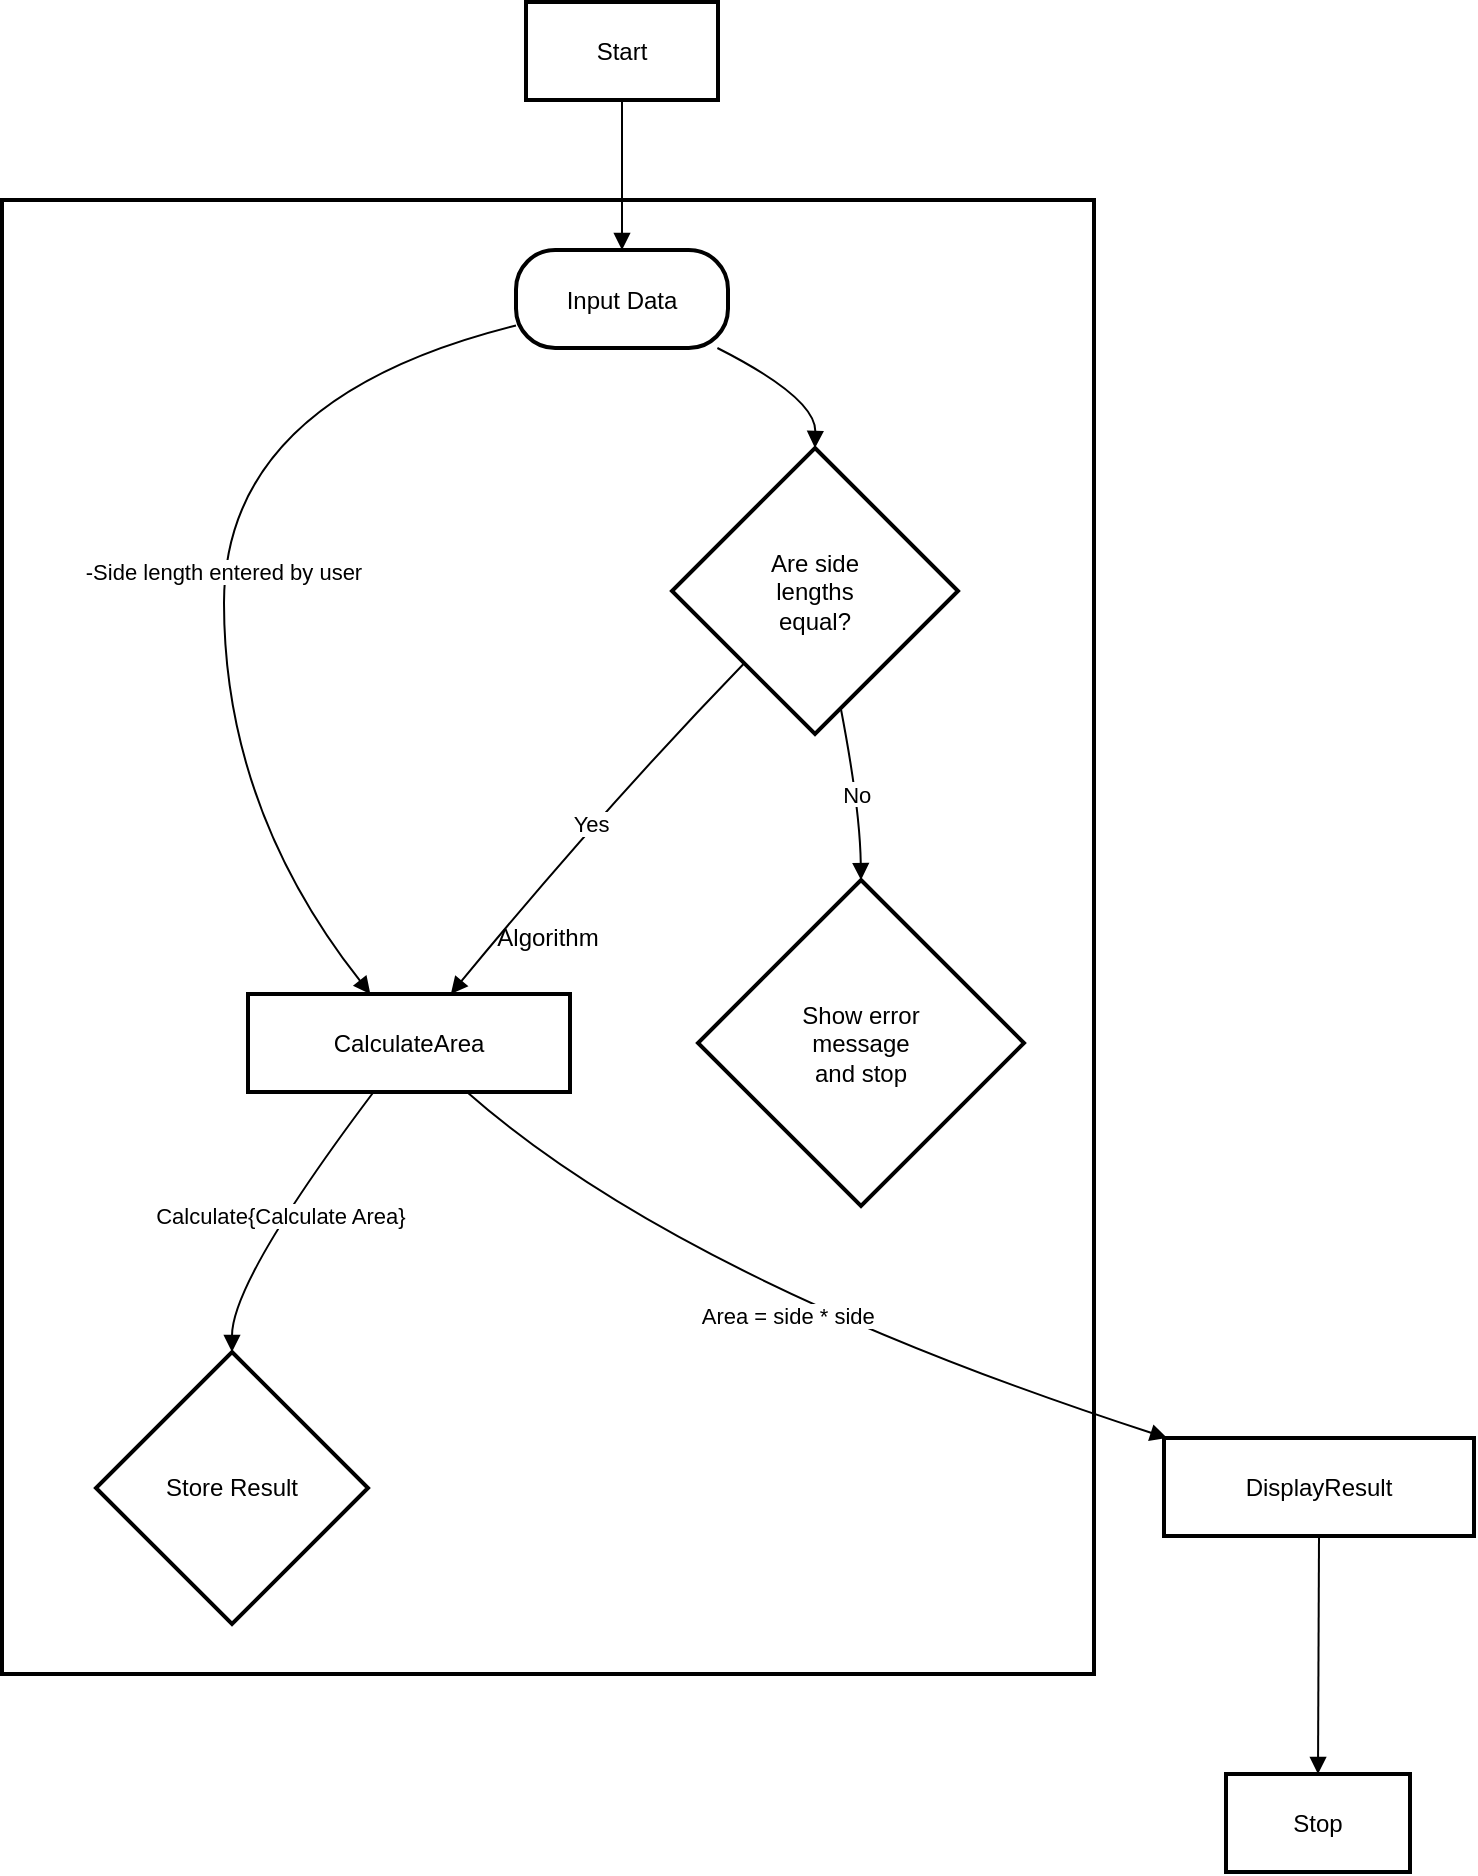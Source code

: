 <mxfile version="24.7.14">
  <diagram name="Page-1" id="7uWWCjRIjRIQA6gD64SP">
    <mxGraphModel>
      <root>
        <mxCell id="0" />
        <mxCell id="1" parent="0" />
        <mxCell id="2" value="Algorithm" style="whiteSpace=wrap;strokeWidth=2;" vertex="1" parent="1">
          <mxGeometry x="8" y="107" width="546" height="737" as="geometry" />
        </mxCell>
        <mxCell id="3" value="Start" style="whiteSpace=wrap;strokeWidth=2;" vertex="1" parent="1">
          <mxGeometry x="270" y="8" width="96" height="49" as="geometry" />
        </mxCell>
        <mxCell id="4" value="Input Data" style="rounded=1;arcSize=40;strokeWidth=2" vertex="1" parent="1">
          <mxGeometry x="265" y="132" width="106" height="49" as="geometry" />
        </mxCell>
        <mxCell id="5" value="CalculateArea" style="whiteSpace=wrap;strokeWidth=2;" vertex="1" parent="1">
          <mxGeometry x="131" y="504" width="161" height="49" as="geometry" />
        </mxCell>
        <mxCell id="6" value="DisplayResult" style="whiteSpace=wrap;strokeWidth=2;" vertex="1" parent="1">
          <mxGeometry x="589" y="726" width="155" height="49" as="geometry" />
        </mxCell>
        <mxCell id="7" value="Stop" style="whiteSpace=wrap;strokeWidth=2;" vertex="1" parent="1">
          <mxGeometry x="620" y="894" width="92" height="49" as="geometry" />
        </mxCell>
        <mxCell id="8" value="Are side &#xa; lengths &#xa; equal?" style="rhombus;strokeWidth=2;whiteSpace=wrap;" vertex="1" parent="1">
          <mxGeometry x="343" y="231" width="143" height="143" as="geometry" />
        </mxCell>
        <mxCell id="9" value="Show error &#xa; message &#xa; and stop" style="rhombus;strokeWidth=2;whiteSpace=wrap;" vertex="1" parent="1">
          <mxGeometry x="356" y="447" width="163" height="163" as="geometry" />
        </mxCell>
        <mxCell id="10" value="Store Result" style="rhombus;strokeWidth=2;whiteSpace=wrap;" vertex="1" parent="1">
          <mxGeometry x="55" y="683" width="136" height="136" as="geometry" />
        </mxCell>
        <mxCell id="11" value="" style="curved=1;startArrow=none;endArrow=block;exitX=0.5;exitY=1;entryX=0.5;entryY=0;" edge="1" parent="1" source="3" target="4">
          <mxGeometry relative="1" as="geometry">
            <Array as="points" />
          </mxGeometry>
        </mxCell>
        <mxCell id="12" value="-Side length entered by user" style="curved=1;startArrow=none;endArrow=block;exitX=0;exitY=0.77;entryX=0.38;entryY=0;" edge="1" parent="1" source="4" target="5">
          <mxGeometry relative="1" as="geometry">
            <Array as="points">
              <mxPoint x="119" y="206" />
              <mxPoint x="119" y="411" />
            </Array>
          </mxGeometry>
        </mxCell>
        <mxCell id="13" value="Area = side * side" style="curved=1;startArrow=none;endArrow=block;exitX=0.68;exitY=1;entryX=0.02;entryY=0.01;" edge="1" parent="1" source="5" target="6">
          <mxGeometry relative="1" as="geometry">
            <Array as="points">
              <mxPoint x="347" y="647" />
            </Array>
          </mxGeometry>
        </mxCell>
        <mxCell id="14" value="" style="curved=1;startArrow=none;endArrow=block;exitX=0.5;exitY=1.01;entryX=0.5;entryY=0;" edge="1" parent="1" source="6" target="7">
          <mxGeometry relative="1" as="geometry">
            <Array as="points" />
          </mxGeometry>
        </mxCell>
        <mxCell id="15" value="" style="curved=1;startArrow=none;endArrow=block;exitX=0.95;exitY=1;entryX=0.5;entryY=0;" edge="1" parent="1" source="4" target="8">
          <mxGeometry relative="1" as="geometry">
            <Array as="points">
              <mxPoint x="415" y="206" />
            </Array>
          </mxGeometry>
        </mxCell>
        <mxCell id="16" value="No" style="curved=1;startArrow=none;endArrow=block;exitX=0.61;exitY=1;entryX=0.5;entryY=0;" edge="1" parent="1" source="8" target="9">
          <mxGeometry relative="1" as="geometry">
            <Array as="points">
              <mxPoint x="437" y="411" />
            </Array>
          </mxGeometry>
        </mxCell>
        <mxCell id="17" value="Yes" style="curved=1;startArrow=none;endArrow=block;exitX=0.01;exitY=1;entryX=0.63;entryY=0;" edge="1" parent="1" source="8" target="5">
          <mxGeometry relative="1" as="geometry">
            <Array as="points">
              <mxPoint x="309" y="411" />
            </Array>
          </mxGeometry>
        </mxCell>
        <mxCell id="18" value="Calculate{Calculate Area}" style="curved=1;startArrow=none;endArrow=block;exitX=0.39;exitY=1;entryX=0.5;entryY=0;" edge="1" parent="1" source="5" target="10">
          <mxGeometry relative="1" as="geometry">
            <Array as="points">
              <mxPoint x="123" y="647" />
            </Array>
          </mxGeometry>
        </mxCell>
      </root>
    </mxGraphModel>
  </diagram>
</mxfile>
